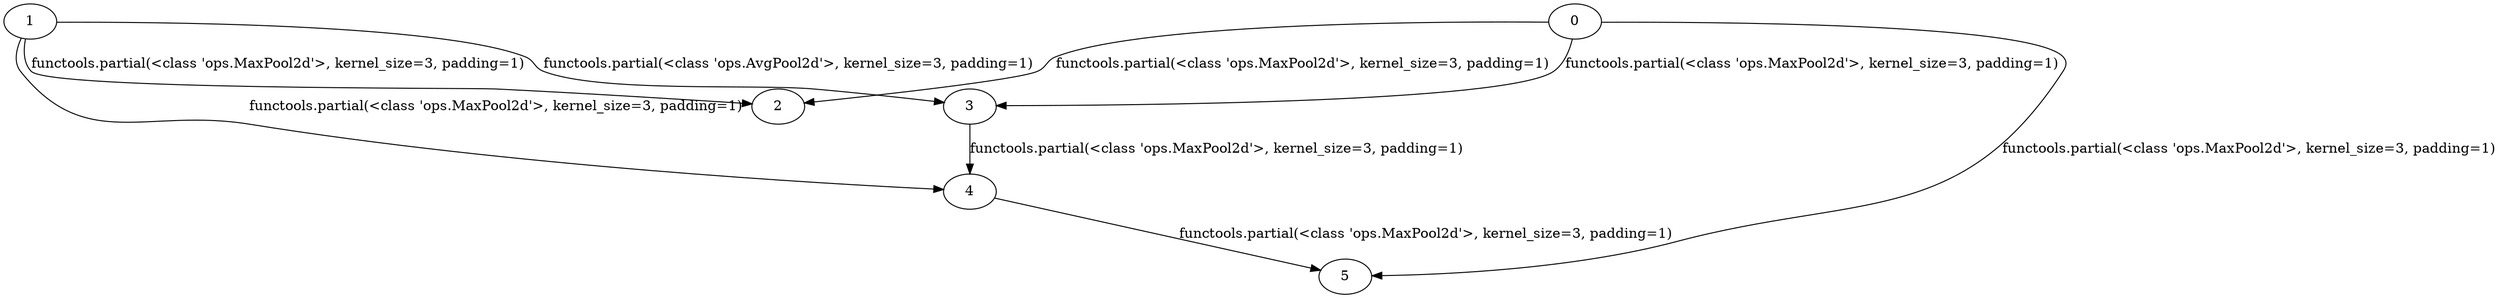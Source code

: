 digraph normal_cell_0 {
	1 -> 2 [label="functools.partial(<class 'ops.MaxPool2d'>, kernel_size=3, padding=1)"]
	0 -> 2 [label="functools.partial(<class 'ops.MaxPool2d'>, kernel_size=3, padding=1)"]
	1 -> 3 [label="functools.partial(<class 'ops.AvgPool2d'>, kernel_size=3, padding=1)"]
	0 -> 3 [label="functools.partial(<class 'ops.MaxPool2d'>, kernel_size=3, padding=1)"]
	1 -> 4 [label="functools.partial(<class 'ops.MaxPool2d'>, kernel_size=3, padding=1)"]
	3 -> 4 [label="functools.partial(<class 'ops.MaxPool2d'>, kernel_size=3, padding=1)"]
	0 -> 5 [label="functools.partial(<class 'ops.MaxPool2d'>, kernel_size=3, padding=1)"]
	4 -> 5 [label="functools.partial(<class 'ops.MaxPool2d'>, kernel_size=3, padding=1)"]
}
